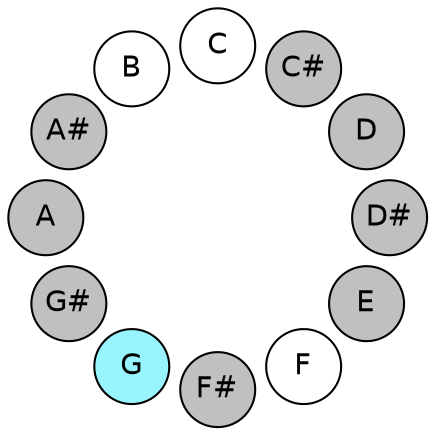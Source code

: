 
graph {

layout = circo;
mindist = .1

node [shape = circle, fontname = Helvetica, margin = 0, style = filled]
edge [style=invis]

subgraph 1 {
	"E" -- "F" -- "F#" -- "G" -- "G#" -- "A" -- "A#" -- "B" -- "C" -- "C#" -- "D" -- "D#" -- "E"
}

"C" [fillcolor = white];
"C#" [fillcolor = gray];
"D" [fillcolor = gray];
"D#" [fillcolor = gray];
"E" [fillcolor = gray];
"F" [fillcolor = white];
"F#" [fillcolor = gray];
"G" [fillcolor = cadetblue1];
"G#" [fillcolor = gray];
"A" [fillcolor = gray];
"A#" [fillcolor = gray];
"B" [fillcolor = white];
}
